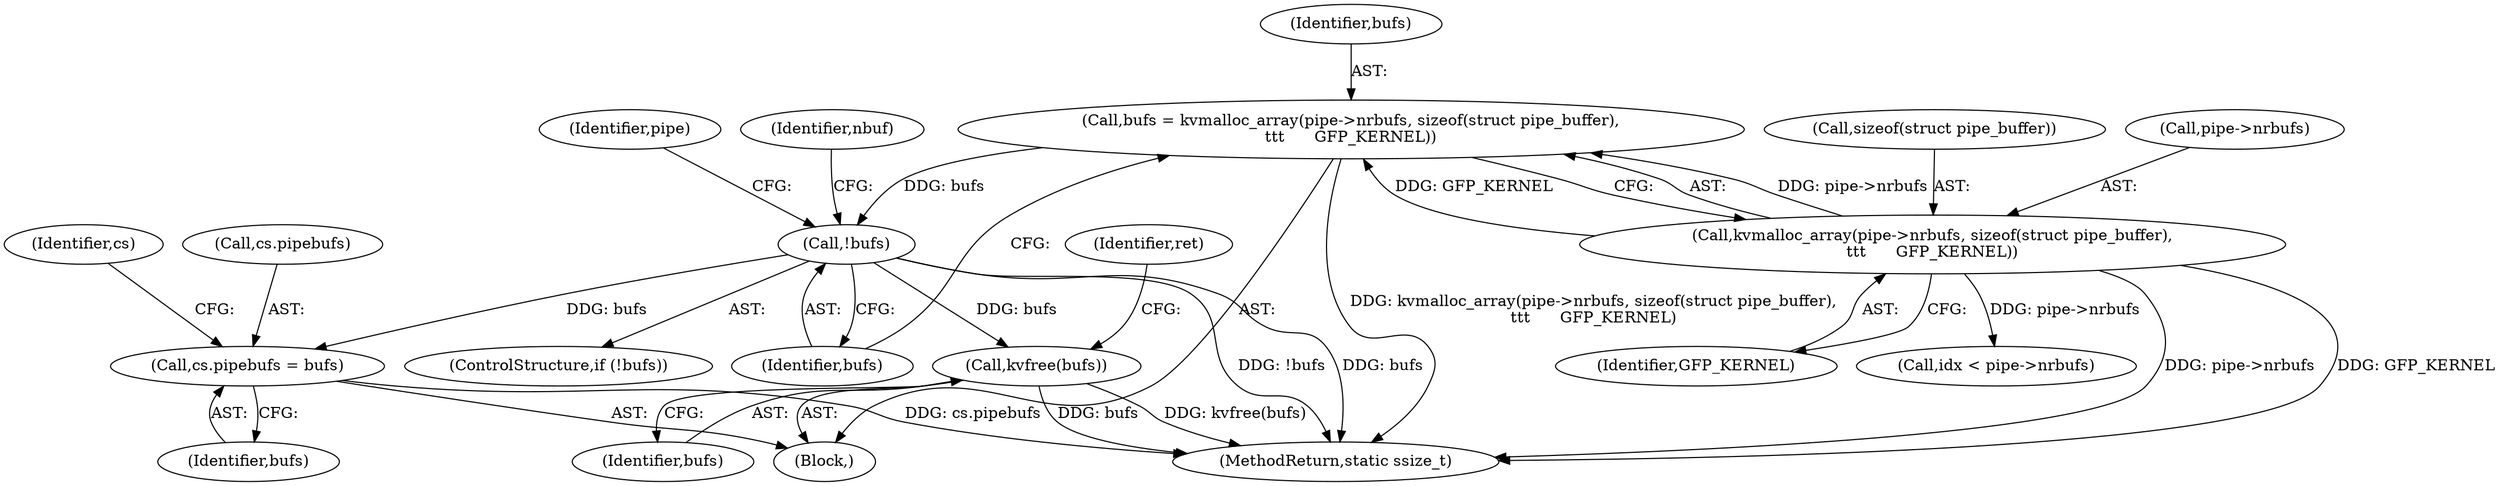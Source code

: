 digraph "0_linux_6b3a707736301c2128ca85ce85fb13f60b5e350a@API" {
"1000126" [label="(Call,bufs = kvmalloc_array(pipe->nrbufs, sizeof(struct pipe_buffer),\n\t\t\t      GFP_KERNEL))"];
"1000128" [label="(Call,kvmalloc_array(pipe->nrbufs, sizeof(struct pipe_buffer),\n\t\t\t      GFP_KERNEL))"];
"1000136" [label="(Call,!bufs)"];
"1000315" [label="(Call,cs.pipebufs = bufs)"];
"1000366" [label="(Call,kvfree(bufs))"];
"1000127" [label="(Identifier,bufs)"];
"1000136" [label="(Call,!bufs)"];
"1000155" [label="(Call,idx < pipe->nrbufs)"];
"1000129" [label="(Call,pipe->nrbufs)"];
"1000126" [label="(Call,bufs = kvmalloc_array(pipe->nrbufs, sizeof(struct pipe_buffer),\n\t\t\t      GFP_KERNEL))"];
"1000367" [label="(Identifier,bufs)"];
"1000369" [label="(Identifier,ret)"];
"1000316" [label="(Call,cs.pipebufs)"];
"1000315" [label="(Call,cs.pipebufs = bufs)"];
"1000322" [label="(Identifier,cs)"];
"1000137" [label="(Identifier,bufs)"];
"1000370" [label="(MethodReturn,static ssize_t)"];
"1000134" [label="(Identifier,GFP_KERNEL)"];
"1000140" [label="(Identifier,pipe)"];
"1000128" [label="(Call,kvmalloc_array(pipe->nrbufs, sizeof(struct pipe_buffer),\n\t\t\t      GFP_KERNEL))"];
"1000135" [label="(ControlStructure,if (!bufs))"];
"1000366" [label="(Call,kvfree(bufs))"];
"1000106" [label="(Block,)"];
"1000319" [label="(Identifier,bufs)"];
"1000145" [label="(Identifier,nbuf)"];
"1000132" [label="(Call,sizeof(struct pipe_buffer))"];
"1000126" -> "1000106"  [label="AST: "];
"1000126" -> "1000128"  [label="CFG: "];
"1000127" -> "1000126"  [label="AST: "];
"1000128" -> "1000126"  [label="AST: "];
"1000137" -> "1000126"  [label="CFG: "];
"1000126" -> "1000370"  [label="DDG: kvmalloc_array(pipe->nrbufs, sizeof(struct pipe_buffer),\n\t\t\t      GFP_KERNEL)"];
"1000128" -> "1000126"  [label="DDG: pipe->nrbufs"];
"1000128" -> "1000126"  [label="DDG: GFP_KERNEL"];
"1000126" -> "1000136"  [label="DDG: bufs"];
"1000128" -> "1000134"  [label="CFG: "];
"1000129" -> "1000128"  [label="AST: "];
"1000132" -> "1000128"  [label="AST: "];
"1000134" -> "1000128"  [label="AST: "];
"1000128" -> "1000370"  [label="DDG: pipe->nrbufs"];
"1000128" -> "1000370"  [label="DDG: GFP_KERNEL"];
"1000128" -> "1000155"  [label="DDG: pipe->nrbufs"];
"1000136" -> "1000135"  [label="AST: "];
"1000136" -> "1000137"  [label="CFG: "];
"1000137" -> "1000136"  [label="AST: "];
"1000140" -> "1000136"  [label="CFG: "];
"1000145" -> "1000136"  [label="CFG: "];
"1000136" -> "1000370"  [label="DDG: !bufs"];
"1000136" -> "1000370"  [label="DDG: bufs"];
"1000136" -> "1000315"  [label="DDG: bufs"];
"1000136" -> "1000366"  [label="DDG: bufs"];
"1000315" -> "1000106"  [label="AST: "];
"1000315" -> "1000319"  [label="CFG: "];
"1000316" -> "1000315"  [label="AST: "];
"1000319" -> "1000315"  [label="AST: "];
"1000322" -> "1000315"  [label="CFG: "];
"1000315" -> "1000370"  [label="DDG: cs.pipebufs"];
"1000366" -> "1000106"  [label="AST: "];
"1000366" -> "1000367"  [label="CFG: "];
"1000367" -> "1000366"  [label="AST: "];
"1000369" -> "1000366"  [label="CFG: "];
"1000366" -> "1000370"  [label="DDG: bufs"];
"1000366" -> "1000370"  [label="DDG: kvfree(bufs)"];
}
